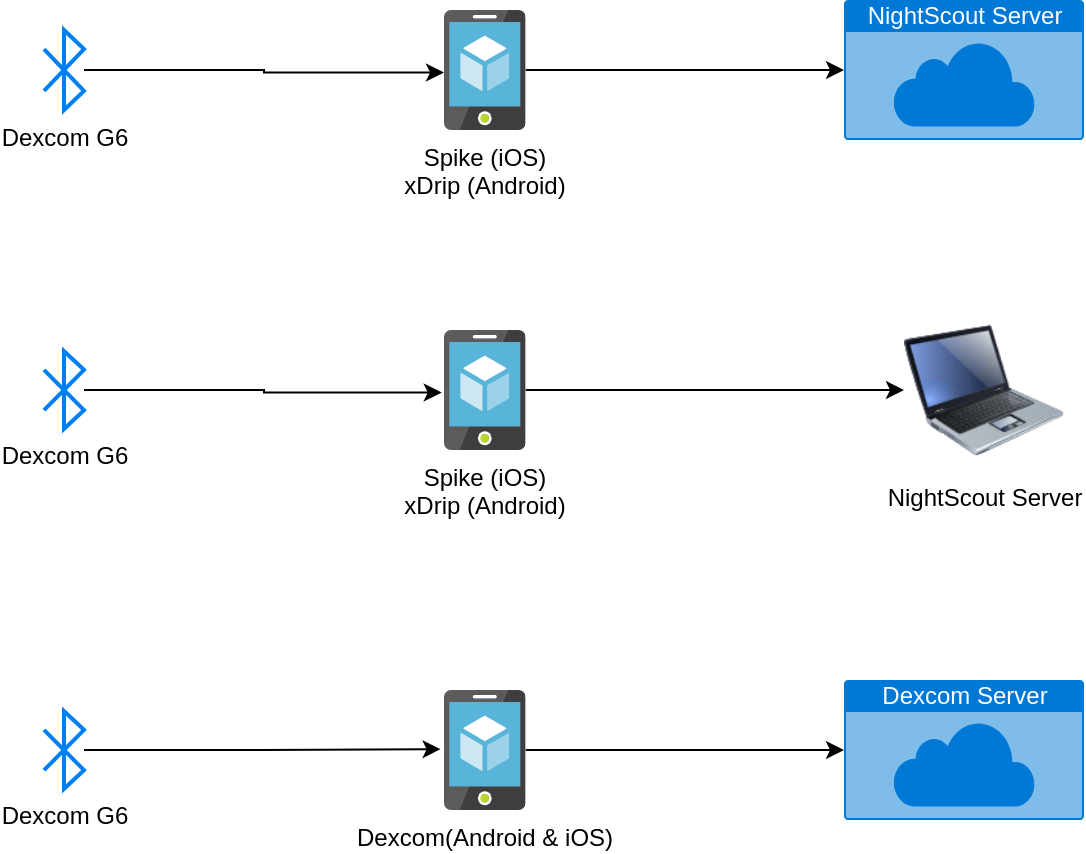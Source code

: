 <mxfile version="13.7.3" type="device"><diagram id="KD1YrvnqC-HoXkTzpI4M" name="Comm Pathways"><mxGraphModel dx="1100" dy="691" grid="1" gridSize="10" guides="1" tooltips="1" connect="1" arrows="1" fold="1" page="1" pageScale="1" pageWidth="850" pageHeight="1100" math="0" shadow="0"><root><mxCell id="0"/><mxCell id="1" parent="0"/><mxCell id="5zZEWKDv6htJjgXh5J6F-26" style="edgeStyle=orthogonalEdgeStyle;rounded=0;orthogonalLoop=1;jettySize=auto;html=1;entryX=0;entryY=0.521;entryDx=0;entryDy=0;entryPerimeter=0;" edge="1" parent="1" source="5zZEWKDv6htJjgXh5J6F-1" target="5zZEWKDv6htJjgXh5J6F-5"><mxGeometry relative="1" as="geometry"/></mxCell><mxCell id="5zZEWKDv6htJjgXh5J6F-1" value="Dexcom G6" style="html=1;verticalLabelPosition=bottom;align=center;labelBackgroundColor=#ffffff;verticalAlign=top;strokeWidth=2;strokeColor=#0080F0;shadow=0;dashed=0;shape=mxgraph.ios7.icons.bluetooth;pointerEvents=1" vertex="1" parent="1"><mxGeometry x="90" y="80" width="20" height="40" as="geometry"/></mxCell><mxCell id="5zZEWKDv6htJjgXh5J6F-3" value="Dexcom Server" style="html=1;strokeColor=none;fillColor=#0079D6;labelPosition=center;verticalLabelPosition=middle;verticalAlign=top;align=center;fontSize=12;outlineConnect=0;spacingTop=-6;fontColor=#FFFFFF;shape=mxgraph.sitemap.cloud;" vertex="1" parent="1"><mxGeometry x="490" y="405" width="120" height="70" as="geometry"/></mxCell><mxCell id="5zZEWKDv6htJjgXh5J6F-25" style="edgeStyle=orthogonalEdgeStyle;rounded=0;orthogonalLoop=1;jettySize=auto;html=1;" edge="1" parent="1" source="5zZEWKDv6htJjgXh5J6F-5" target="5zZEWKDv6htJjgXh5J6F-17"><mxGeometry relative="1" as="geometry"/></mxCell><mxCell id="5zZEWKDv6htJjgXh5J6F-5" value="Spike (iOS)&lt;br&gt;xDrip (Android)" style="aspect=fixed;html=1;points=[];align=center;image;fontSize=12;image=img/lib/mscae/App_Service_Mobile_App.svg;" vertex="1" parent="1"><mxGeometry x="290" y="70" width="40.8" height="60" as="geometry"/></mxCell><mxCell id="5zZEWKDv6htJjgXh5J6F-24" style="edgeStyle=orthogonalEdgeStyle;rounded=0;orthogonalLoop=1;jettySize=auto;html=1;entryX=0;entryY=0.5;entryDx=0;entryDy=0;" edge="1" parent="1" source="5zZEWKDv6htJjgXh5J6F-6" target="5zZEWKDv6htJjgXh5J6F-15"><mxGeometry relative="1" as="geometry"/></mxCell><mxCell id="5zZEWKDv6htJjgXh5J6F-6" value="Spike (iOS)&lt;br&gt;xDrip (Android)" style="aspect=fixed;html=1;points=[];align=center;image;fontSize=12;image=img/lib/mscae/App_Service_Mobile_App.svg;" vertex="1" parent="1"><mxGeometry x="290" y="230" width="40.8" height="60" as="geometry"/></mxCell><mxCell id="5zZEWKDv6htJjgXh5J6F-22" style="edgeStyle=orthogonalEdgeStyle;rounded=0;orthogonalLoop=1;jettySize=auto;html=1;entryX=0;entryY=0.5;entryDx=0;entryDy=0;entryPerimeter=0;" edge="1" parent="1" source="5zZEWKDv6htJjgXh5J6F-7" target="5zZEWKDv6htJjgXh5J6F-3"><mxGeometry relative="1" as="geometry"/></mxCell><mxCell id="5zZEWKDv6htJjgXh5J6F-7" value="Dexcom(Android &amp;amp; iOS)" style="aspect=fixed;html=1;points=[];align=center;image;fontSize=12;image=img/lib/mscae/App_Service_Mobile_App.svg;" vertex="1" parent="1"><mxGeometry x="290" y="410" width="40.8" height="60" as="geometry"/></mxCell><mxCell id="5zZEWKDv6htJjgXh5J6F-15" value="NightScout Server" style="image;html=1;image=img/lib/clip_art/computers/Laptop_128x128.png" vertex="1" parent="1"><mxGeometry x="520" y="220" width="80" height="80" as="geometry"/></mxCell><mxCell id="5zZEWKDv6htJjgXh5J6F-17" value="NightScout Server" style="html=1;strokeColor=none;fillColor=#0079D6;labelPosition=center;verticalLabelPosition=middle;verticalAlign=top;align=center;fontSize=12;outlineConnect=0;spacingTop=-6;fontColor=#FFFFFF;shape=mxgraph.sitemap.cloud;" vertex="1" parent="1"><mxGeometry x="490" y="65" width="120" height="70" as="geometry"/></mxCell><mxCell id="5zZEWKDv6htJjgXh5J6F-23" style="edgeStyle=orthogonalEdgeStyle;rounded=0;orthogonalLoop=1;jettySize=auto;html=1;entryX=-0.028;entryY=0.521;entryDx=0;entryDy=0;entryPerimeter=0;" edge="1" parent="1" source="5zZEWKDv6htJjgXh5J6F-19" target="5zZEWKDv6htJjgXh5J6F-6"><mxGeometry relative="1" as="geometry"/></mxCell><mxCell id="5zZEWKDv6htJjgXh5J6F-19" value="Dexcom G6" style="html=1;verticalLabelPosition=bottom;align=center;labelBackgroundColor=#ffffff;verticalAlign=top;strokeWidth=2;strokeColor=#0080F0;shadow=0;dashed=0;shape=mxgraph.ios7.icons.bluetooth;pointerEvents=1" vertex="1" parent="1"><mxGeometry x="90" y="240.6" width="20" height="38.8" as="geometry"/></mxCell><mxCell id="5zZEWKDv6htJjgXh5J6F-21" style="edgeStyle=orthogonalEdgeStyle;rounded=0;orthogonalLoop=1;jettySize=auto;html=1;entryX=-0.042;entryY=0.493;entryDx=0;entryDy=0;entryPerimeter=0;" edge="1" parent="1" source="5zZEWKDv6htJjgXh5J6F-20" target="5zZEWKDv6htJjgXh5J6F-7"><mxGeometry relative="1" as="geometry"/></mxCell><mxCell id="5zZEWKDv6htJjgXh5J6F-20" value="Dexcom G6" style="html=1;verticalLabelPosition=bottom;align=center;labelBackgroundColor=#ffffff;verticalAlign=top;strokeWidth=2;strokeColor=#0080F0;shadow=0;dashed=0;shape=mxgraph.ios7.icons.bluetooth;pointerEvents=1" vertex="1" parent="1"><mxGeometry x="90" y="420.6" width="20" height="38.8" as="geometry"/></mxCell></root></mxGraphModel></diagram></mxfile>